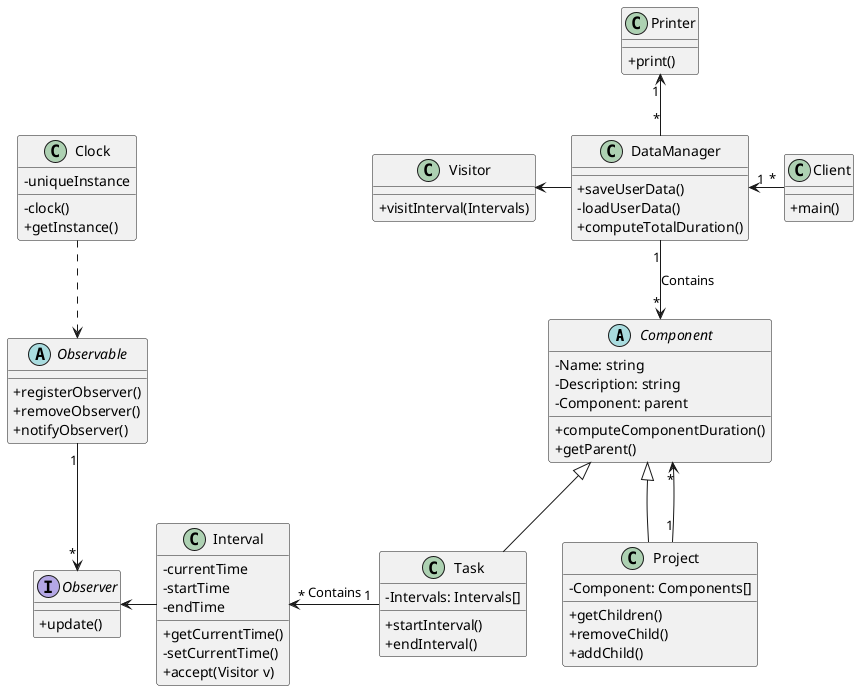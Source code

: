@startuml 

skinparam classAttributeIconSize 0
skinparam linetype polyline

abstract class Component {
- Name: string
- Description: string
- Component: parent
+ computeComponentDuration()
+ getParent()
}

class Project extends Component {
- Component: Components[]
+ getChildren()
+ removeChild()
+ addChild()
}


class Task extends Component {
- Intervals: Intervals[]
+ startInterval()
+ endInterval()
}

class Visitor{
+ visitInterval(Intervals)
}


class Interval{
- currentTime
- startTime
- endTime
+ getCurrentTime()
- setCurrentTime()
+ accept(Visitor v)

}

Interface Observer{
+ update()
}

abstract class Observable {
+ registerObserver()
+ removeObserver()
+ notifyObserver()
}

class Clock {
- uniqueInstance
- clock()
+ getInstance()
}

class Client{
+ main()
}

class DataManager{  
+ saveUserData()
- loadUserData()
+ computeTotalDuration()
}

Class Printer{
+ print()
}

Visitor <-right- DataManager
DataManager "1" -down-> "*" Component: Contains
Project "1" --> "*" Component
Client "*" -left-> "1" DataManager
Task "1" -left-> "*" Interval:Contains
Clock .down.> Observable
Observable "1" -Down-> "*" Observer
Interval -left-> Observer
DataManager "*" -up-> "1" Printer
Task -[hidden]right-> Project

@enduml